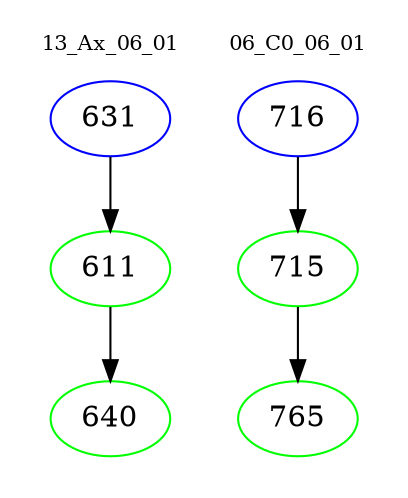 digraph{
subgraph cluster_0 {
color = white
label = "13_Ax_06_01";
fontsize=10;
T0_631 [label="631", color="blue"]
T0_631 -> T0_611 [color="black"]
T0_611 [label="611", color="green"]
T0_611 -> T0_640 [color="black"]
T0_640 [label="640", color="green"]
}
subgraph cluster_1 {
color = white
label = "06_C0_06_01";
fontsize=10;
T1_716 [label="716", color="blue"]
T1_716 -> T1_715 [color="black"]
T1_715 [label="715", color="green"]
T1_715 -> T1_765 [color="black"]
T1_765 [label="765", color="green"]
}
}
